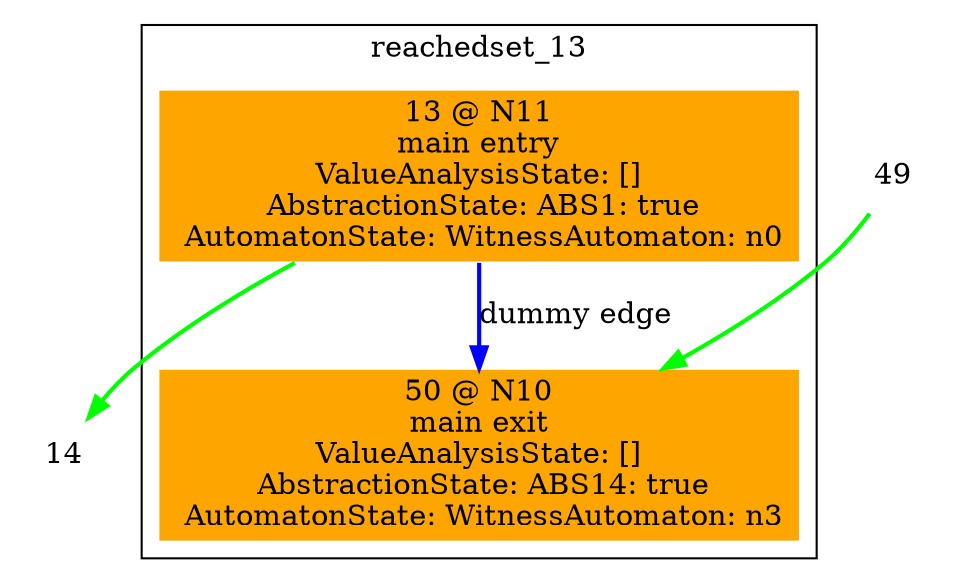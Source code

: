 digraph ARG {
node [style="filled" shape="box" color="white"]
subgraph cluster_13 {
label="reachedset_13"
13 [fillcolor="orange" label="13 @ N11\nmain entry\nValueAnalysisState: []\n AbstractionState: ABS1: true\n AutomatonState: WitnessAutomaton: n0\n" id="13"]
50 [fillcolor="orange" label="50 @ N10\nmain exit\nValueAnalysisState: []\n AbstractionState: ABS14: true\n AutomatonState: WitnessAutomaton: n3\n" id="50"]
13 -> 50 [style="bold" color="blue" label="dummy edge" id="13 -> 50"]
}
49 -> 50 [color=green style=bold]
13 -> 14 [color=green style=bold]
}
